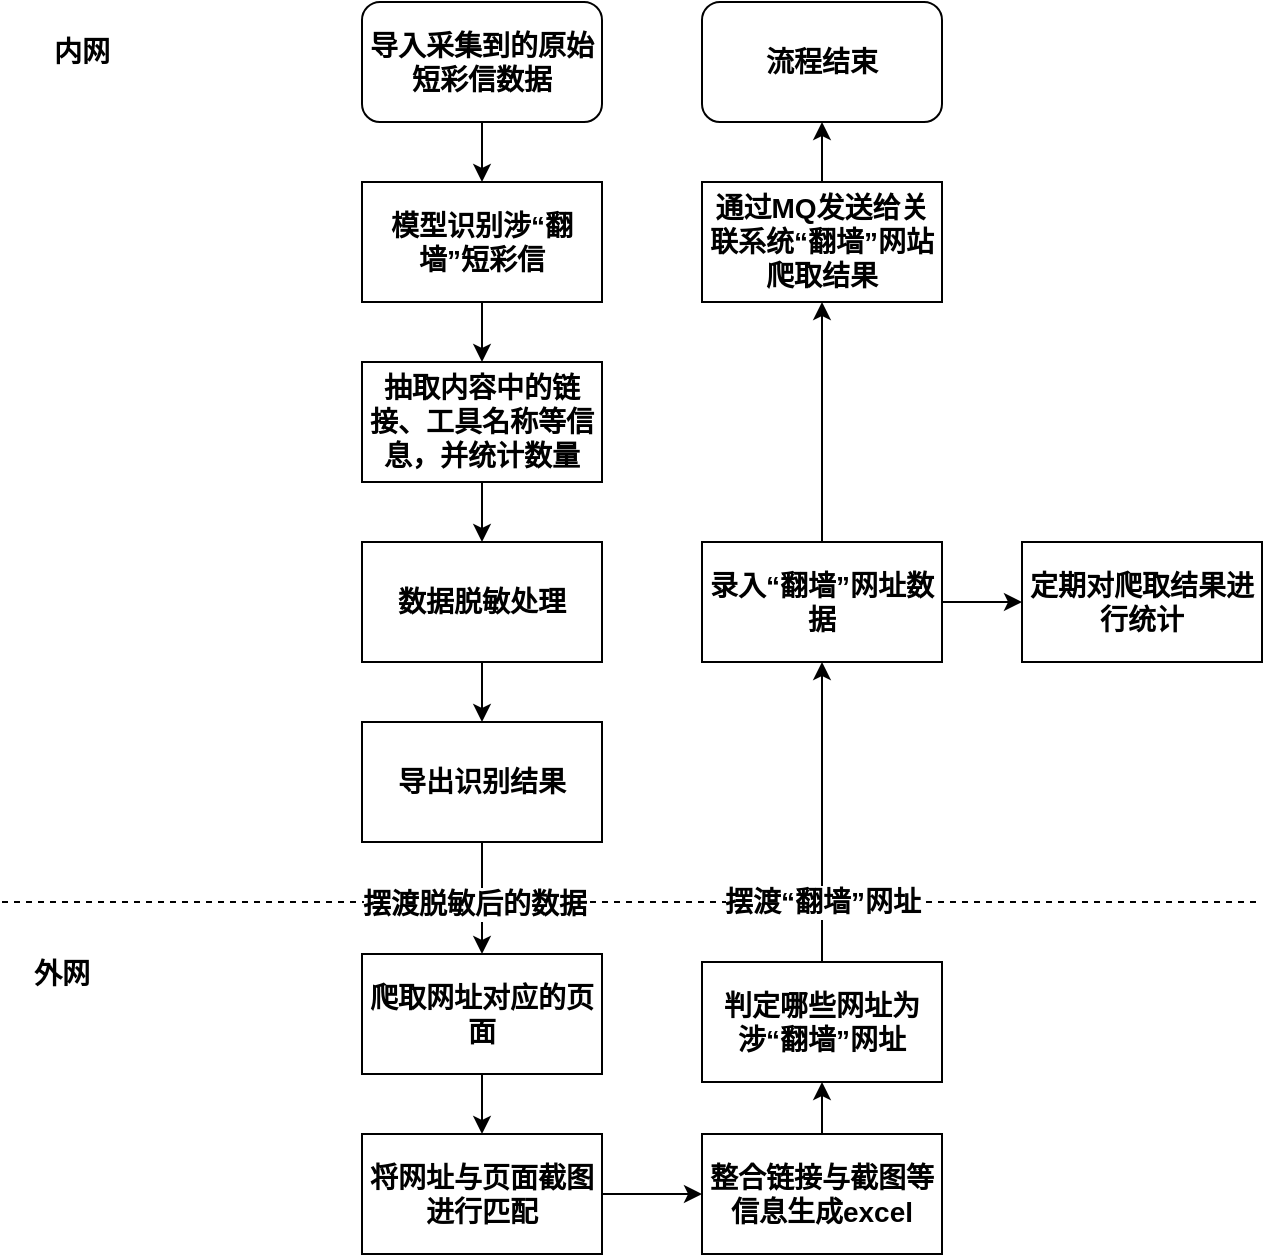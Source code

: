 <mxfile version="25.0.3">
  <diagram name="第 1 页" id="oD7By3A8fIQo6_YHiewK">
    <mxGraphModel dx="1434" dy="1955" grid="1" gridSize="10" guides="1" tooltips="1" connect="1" arrows="1" fold="1" page="1" pageScale="1" pageWidth="827" pageHeight="1169" math="0" shadow="0">
      <root>
        <mxCell id="0" />
        <mxCell id="1" parent="0" />
        <mxCell id="BCLAxjB97PcvfuDEVSwv-14" value="" style="edgeStyle=orthogonalEdgeStyle;rounded=0;orthogonalLoop=1;jettySize=auto;html=1;exitX=0.5;exitY=1;exitDx=0;exitDy=0;entryX=0.5;entryY=0;entryDx=0;entryDy=0;fontSize=14;fontStyle=1" parent="1" source="BCLAxjB97PcvfuDEVSwv-1" target="BCLAxjB97PcvfuDEVSwv-13" edge="1">
          <mxGeometry relative="1" as="geometry" />
        </mxCell>
        <mxCell id="BCLAxjB97PcvfuDEVSwv-1" value="模型识别涉“翻墙”短彩信" style="rounded=0;whiteSpace=wrap;html=1;fontSize=14;fontStyle=1" parent="1" vertex="1">
          <mxGeometry x="230" y="50" width="120" height="60" as="geometry" />
        </mxCell>
        <mxCell id="BCLAxjB97PcvfuDEVSwv-4" style="edgeStyle=orthogonalEdgeStyle;rounded=0;orthogonalLoop=1;jettySize=auto;html=1;entryX=0.5;entryY=0;entryDx=0;entryDy=0;exitX=0.5;exitY=1;exitDx=0;exitDy=0;fontSize=14;fontStyle=1" parent="1" source="BCLAxjB97PcvfuDEVSwv-43" target="BCLAxjB97PcvfuDEVSwv-1" edge="1">
          <mxGeometry relative="1" as="geometry">
            <mxPoint x="290" y="20" as="sourcePoint" />
          </mxGeometry>
        </mxCell>
        <mxCell id="BCLAxjB97PcvfuDEVSwv-25" value="" style="edgeStyle=orthogonalEdgeStyle;rounded=0;orthogonalLoop=1;jettySize=auto;html=1;fontSize=14;fontStyle=1" parent="1" source="BCLAxjB97PcvfuDEVSwv-7" target="BCLAxjB97PcvfuDEVSwv-24" edge="1">
          <mxGeometry relative="1" as="geometry" />
        </mxCell>
        <mxCell id="BCLAxjB97PcvfuDEVSwv-7" value="爬取网址对应的页面" style="rounded=0;whiteSpace=wrap;html=1;fontSize=14;fontStyle=1" parent="1" vertex="1">
          <mxGeometry x="230" y="436" width="120" height="60" as="geometry" />
        </mxCell>
        <mxCell id="BCLAxjB97PcvfuDEVSwv-9" value="" style="endArrow=none;dashed=1;html=1;rounded=0;fontSize=14;fontStyle=1" parent="1" edge="1">
          <mxGeometry width="50" height="50" relative="1" as="geometry">
            <mxPoint x="50" y="410" as="sourcePoint" />
            <mxPoint x="680" y="410" as="targetPoint" />
          </mxGeometry>
        </mxCell>
        <mxCell id="BCLAxjB97PcvfuDEVSwv-10" value="外网" style="text;html=1;align=center;verticalAlign=middle;whiteSpace=wrap;rounded=0;fontSize=14;fontStyle=1" parent="1" vertex="1">
          <mxGeometry x="50" y="431" width="60" height="30" as="geometry" />
        </mxCell>
        <mxCell id="BCLAxjB97PcvfuDEVSwv-11" value="内网" style="text;html=1;align=center;verticalAlign=middle;whiteSpace=wrap;rounded=0;fontSize=14;fontStyle=1" parent="1" vertex="1">
          <mxGeometry x="60" y="-30" width="60" height="30" as="geometry" />
        </mxCell>
        <mxCell id="BCLAxjB97PcvfuDEVSwv-17" value="" style="edgeStyle=orthogonalEdgeStyle;rounded=0;orthogonalLoop=1;jettySize=auto;html=1;fontSize=14;fontStyle=1" parent="1" source="BCLAxjB97PcvfuDEVSwv-13" target="BCLAxjB97PcvfuDEVSwv-16" edge="1">
          <mxGeometry relative="1" as="geometry" />
        </mxCell>
        <mxCell id="BCLAxjB97PcvfuDEVSwv-13" value="抽取内容中的链接、工具名称等信息，并统计数量" style="rounded=0;whiteSpace=wrap;html=1;fontSize=14;fontStyle=1" parent="1" vertex="1">
          <mxGeometry x="230" y="140" width="120" height="60" as="geometry" />
        </mxCell>
        <mxCell id="BCLAxjB97PcvfuDEVSwv-21" value="" style="edgeStyle=orthogonalEdgeStyle;rounded=0;orthogonalLoop=1;jettySize=auto;html=1;fontSize=14;fontStyle=1" parent="1" source="BCLAxjB97PcvfuDEVSwv-16" target="BCLAxjB97PcvfuDEVSwv-20" edge="1">
          <mxGeometry relative="1" as="geometry" />
        </mxCell>
        <mxCell id="BCLAxjB97PcvfuDEVSwv-16" value="数据脱敏处理" style="rounded=0;whiteSpace=wrap;html=1;fontSize=14;fontStyle=1" parent="1" vertex="1">
          <mxGeometry x="230" y="230" width="120" height="60" as="geometry" />
        </mxCell>
        <mxCell id="BCLAxjB97PcvfuDEVSwv-22" style="edgeStyle=orthogonalEdgeStyle;rounded=0;orthogonalLoop=1;jettySize=auto;html=1;exitX=0.5;exitY=1;exitDx=0;exitDy=0;fontSize=14;fontStyle=1" parent="1" source="BCLAxjB97PcvfuDEVSwv-20" target="BCLAxjB97PcvfuDEVSwv-7" edge="1">
          <mxGeometry relative="1" as="geometry" />
        </mxCell>
        <mxCell id="BCLAxjB97PcvfuDEVSwv-23" value="&lt;span&gt;&lt;font&gt;摆渡脱敏后的数据&lt;/font&gt;&lt;/span&gt;" style="edgeLabel;html=1;align=center;verticalAlign=middle;resizable=0;points=[];fontSize=14;fontStyle=1" parent="BCLAxjB97PcvfuDEVSwv-22" vertex="1" connectable="0">
          <mxGeometry x="0.1" y="-4" relative="1" as="geometry">
            <mxPoint as="offset" />
          </mxGeometry>
        </mxCell>
        <mxCell id="BCLAxjB97PcvfuDEVSwv-20" value="导出识别结果" style="rounded=0;whiteSpace=wrap;html=1;fontSize=14;fontStyle=1" parent="1" vertex="1">
          <mxGeometry x="230" y="320" width="120" height="60" as="geometry" />
        </mxCell>
        <mxCell id="BCLAxjB97PcvfuDEVSwv-27" value="" style="edgeStyle=orthogonalEdgeStyle;rounded=0;orthogonalLoop=1;jettySize=auto;html=1;fontSize=14;fontStyle=1" parent="1" source="BCLAxjB97PcvfuDEVSwv-24" target="BCLAxjB97PcvfuDEVSwv-26" edge="1">
          <mxGeometry relative="1" as="geometry" />
        </mxCell>
        <mxCell id="BCLAxjB97PcvfuDEVSwv-24" value="将网址与页面截图进行匹配" style="rounded=0;whiteSpace=wrap;html=1;fontSize=14;fontStyle=1" parent="1" vertex="1">
          <mxGeometry x="230" y="526" width="120" height="60" as="geometry" />
        </mxCell>
        <mxCell id="BCLAxjB97PcvfuDEVSwv-32" value="" style="edgeStyle=orthogonalEdgeStyle;rounded=0;orthogonalLoop=1;jettySize=auto;html=1;fontSize=14;fontStyle=1" parent="1" source="BCLAxjB97PcvfuDEVSwv-26" target="BCLAxjB97PcvfuDEVSwv-31" edge="1">
          <mxGeometry relative="1" as="geometry" />
        </mxCell>
        <mxCell id="BCLAxjB97PcvfuDEVSwv-26" value="整合链接与截图等信息生成excel" style="rounded=0;whiteSpace=wrap;html=1;fontSize=14;fontStyle=1" parent="1" vertex="1">
          <mxGeometry x="400" y="526" width="120" height="60" as="geometry" />
        </mxCell>
        <mxCell id="BCLAxjB97PcvfuDEVSwv-35" value="" style="edgeStyle=orthogonalEdgeStyle;rounded=0;orthogonalLoop=1;jettySize=auto;html=1;fontSize=14;fontStyle=1" parent="1" source="BCLAxjB97PcvfuDEVSwv-28" target="BCLAxjB97PcvfuDEVSwv-34" edge="1">
          <mxGeometry relative="1" as="geometry" />
        </mxCell>
        <mxCell id="BCLAxjB97PcvfuDEVSwv-40" value="" style="edgeStyle=orthogonalEdgeStyle;rounded=0;orthogonalLoop=1;jettySize=auto;html=1;fontSize=14;fontStyle=1" parent="1" source="BCLAxjB97PcvfuDEVSwv-28" target="BCLAxjB97PcvfuDEVSwv-39" edge="1">
          <mxGeometry relative="1" as="geometry" />
        </mxCell>
        <mxCell id="BCLAxjB97PcvfuDEVSwv-28" value="录入“翻墙”网址数据" style="rounded=0;whiteSpace=wrap;html=1;fontSize=14;fontStyle=1" parent="1" vertex="1">
          <mxGeometry x="400" y="230" width="120" height="60" as="geometry" />
        </mxCell>
        <mxCell id="BCLAxjB97PcvfuDEVSwv-33" style="edgeStyle=orthogonalEdgeStyle;rounded=0;orthogonalLoop=1;jettySize=auto;html=1;entryX=0.5;entryY=1;entryDx=0;entryDy=0;fontSize=14;fontStyle=1" parent="1" source="BCLAxjB97PcvfuDEVSwv-31" target="BCLAxjB97PcvfuDEVSwv-28" edge="1">
          <mxGeometry relative="1" as="geometry" />
        </mxCell>
        <mxCell id="BCLAxjB97PcvfuDEVSwv-47" value="&lt;span style=&quot;font-size: 14px; font-weight: 700;&quot;&gt;摆渡“翻墙”网址&lt;/span&gt;" style="edgeLabel;html=1;align=center;verticalAlign=middle;resizable=0;points=[];" parent="BCLAxjB97PcvfuDEVSwv-33" vertex="1" connectable="0">
          <mxGeometry x="-0.167" y="-3" relative="1" as="geometry">
            <mxPoint x="-3" y="32" as="offset" />
          </mxGeometry>
        </mxCell>
        <mxCell id="BCLAxjB97PcvfuDEVSwv-31" value="判定哪些网址为涉“翻墙”网址" style="rounded=0;whiteSpace=wrap;html=1;fontSize=14;fontStyle=1" parent="1" vertex="1">
          <mxGeometry x="400" y="440" width="120" height="60" as="geometry" />
        </mxCell>
        <mxCell id="BCLAxjB97PcvfuDEVSwv-45" style="edgeStyle=orthogonalEdgeStyle;rounded=0;orthogonalLoop=1;jettySize=auto;html=1;exitX=0.5;exitY=0;exitDx=0;exitDy=0;entryX=0.5;entryY=1;entryDx=0;entryDy=0;fontSize=14;fontStyle=1" parent="1" source="BCLAxjB97PcvfuDEVSwv-34" target="BCLAxjB97PcvfuDEVSwv-44" edge="1">
          <mxGeometry relative="1" as="geometry" />
        </mxCell>
        <mxCell id="BCLAxjB97PcvfuDEVSwv-34" value="通过MQ发送给关联系统“翻墙”网站爬取结果" style="rounded=0;whiteSpace=wrap;html=1;fontSize=14;fontStyle=1" parent="1" vertex="1">
          <mxGeometry x="400" y="50" width="120" height="60" as="geometry" />
        </mxCell>
        <mxCell id="BCLAxjB97PcvfuDEVSwv-39" value="定期对爬取结果进行统计" style="rounded=0;whiteSpace=wrap;html=1;fontSize=14;fontStyle=1" parent="1" vertex="1">
          <mxGeometry x="560" y="230" width="120" height="60" as="geometry" />
        </mxCell>
        <mxCell id="BCLAxjB97PcvfuDEVSwv-43" value="导入采集到的原始短彩信数据" style="rounded=1;whiteSpace=wrap;html=1;fontSize=14;fontStyle=1" parent="1" vertex="1">
          <mxGeometry x="230" y="-40" width="120" height="60" as="geometry" />
        </mxCell>
        <mxCell id="BCLAxjB97PcvfuDEVSwv-44" value="流程结束" style="rounded=1;whiteSpace=wrap;html=1;fontSize=14;fontStyle=1" parent="1" vertex="1">
          <mxGeometry x="400" y="-40" width="120" height="60" as="geometry" />
        </mxCell>
      </root>
    </mxGraphModel>
  </diagram>
</mxfile>
